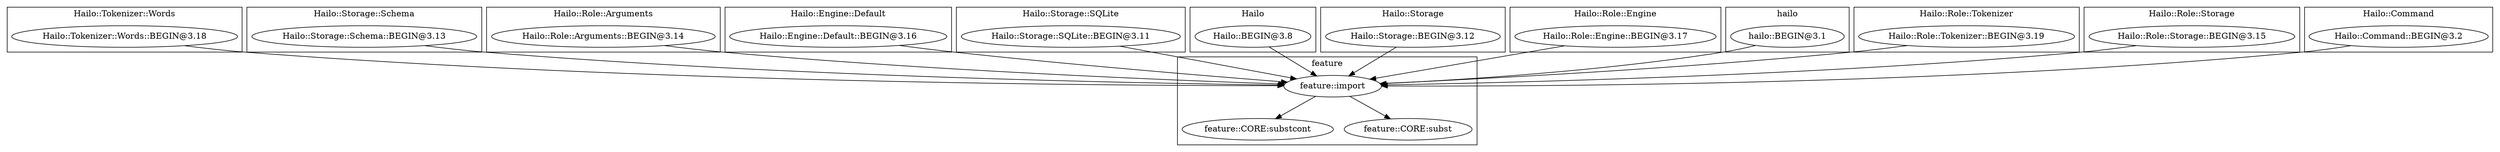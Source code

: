 digraph {
graph [overlap=false]
subgraph cluster_Hailo_Tokenizer_Words {
	label="Hailo::Tokenizer::Words";
	"Hailo::Tokenizer::Words::BEGIN@3.18";
}
subgraph cluster_Hailo_Storage_Schema {
	label="Hailo::Storage::Schema";
	"Hailo::Storage::Schema::BEGIN@3.13";
}
subgraph cluster_Hailo_Role_Arguments {
	label="Hailo::Role::Arguments";
	"Hailo::Role::Arguments::BEGIN@3.14";
}
subgraph cluster_Hailo_Engine_Default {
	label="Hailo::Engine::Default";
	"Hailo::Engine::Default::BEGIN@3.16";
}
subgraph cluster_Hailo_Storage_SQLite {
	label="Hailo::Storage::SQLite";
	"Hailo::Storage::SQLite::BEGIN@3.11";
}
subgraph cluster_feature {
	label="feature";
	"feature::import";
	"feature::CORE:substcont";
	"feature::CORE:subst";
}
subgraph cluster_Hailo {
	label="Hailo";
	"Hailo::BEGIN@3.8";
}
subgraph cluster_Hailo_Storage {
	label="Hailo::Storage";
	"Hailo::Storage::BEGIN@3.12";
}
subgraph cluster_Hailo_Role_Engine {
	label="Hailo::Role::Engine";
	"Hailo::Role::Engine::BEGIN@3.17";
}
subgraph cluster_hailo {
	label="hailo";
	"hailo::BEGIN@3.1";
}
subgraph cluster_Hailo_Role_Tokenizer {
	label="Hailo::Role::Tokenizer";
	"Hailo::Role::Tokenizer::BEGIN@3.19";
}
subgraph cluster_Hailo_Role_Storage {
	label="Hailo::Role::Storage";
	"Hailo::Role::Storage::BEGIN@3.15";
}
subgraph cluster_Hailo_Command {
	label="Hailo::Command";
	"Hailo::Command::BEGIN@3.2";
}
"feature::import" -> "feature::CORE:substcont";
"Hailo::Engine::Default::BEGIN@3.16" -> "feature::import";
"Hailo::BEGIN@3.8" -> "feature::import";
"Hailo::Role::Storage::BEGIN@3.15" -> "feature::import";
"Hailo::Role::Arguments::BEGIN@3.14" -> "feature::import";
"Hailo::Role::Engine::BEGIN@3.17" -> "feature::import";
"Hailo::Tokenizer::Words::BEGIN@3.18" -> "feature::import";
"Hailo::Storage::SQLite::BEGIN@3.11" -> "feature::import";
"Hailo::Role::Tokenizer::BEGIN@3.19" -> "feature::import";
"hailo::BEGIN@3.1" -> "feature::import";
"Hailo::Command::BEGIN@3.2" -> "feature::import";
"Hailo::Storage::Schema::BEGIN@3.13" -> "feature::import";
"Hailo::Storage::BEGIN@3.12" -> "feature::import";
"feature::import" -> "feature::CORE:subst";
}
